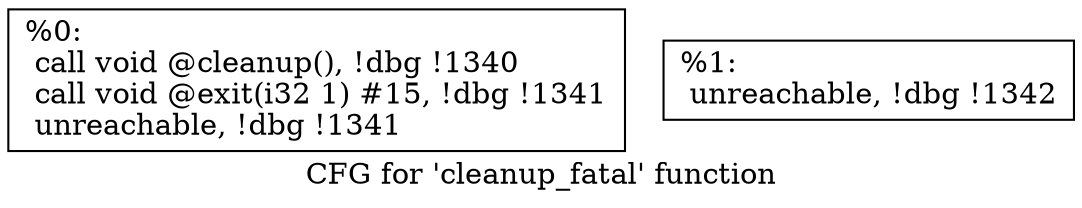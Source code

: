 digraph "CFG for 'cleanup_fatal' function" {
	label="CFG for 'cleanup_fatal' function";

	Node0x12b5a10 [shape=record,label="{%0:\l  call void @cleanup(), !dbg !1340\l  call void @exit(i32 1) #15, !dbg !1341\l  unreachable, !dbg !1341\l}"];
	Node0x12b6ea0 [shape=record,label="{%1:                                                  \l  unreachable, !dbg !1342\l}"];
}
